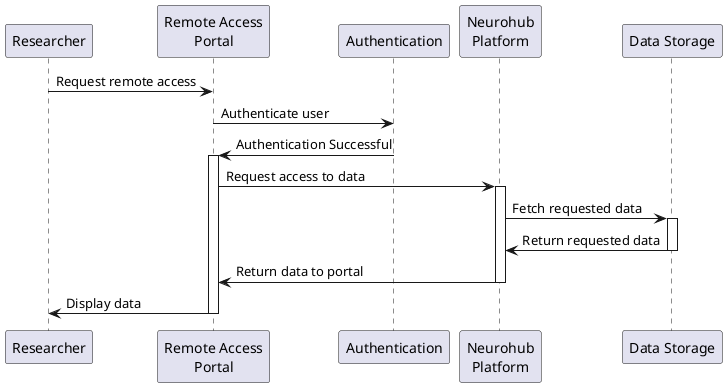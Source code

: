 @startuml
participant Researcher as R
participant "Remote Access\nPortal" as RAP
participant Authentication as Auth
participant "Neurohub\nPlatform" as NP
participant "Data Storage" as DS

R -> RAP: Request remote access
RAP -> Auth: Authenticate user
Auth -> RAP: Authentication Successful

activate RAP
RAP -> NP: Request access to data
activate NP
NP -> DS: Fetch requested data
activate DS
DS -> NP: Return requested data
deactivate DS
NP -> RAP: Return data to portal
deactivate NP
RAP -> R: Display data
deactivate RAP

@enduml